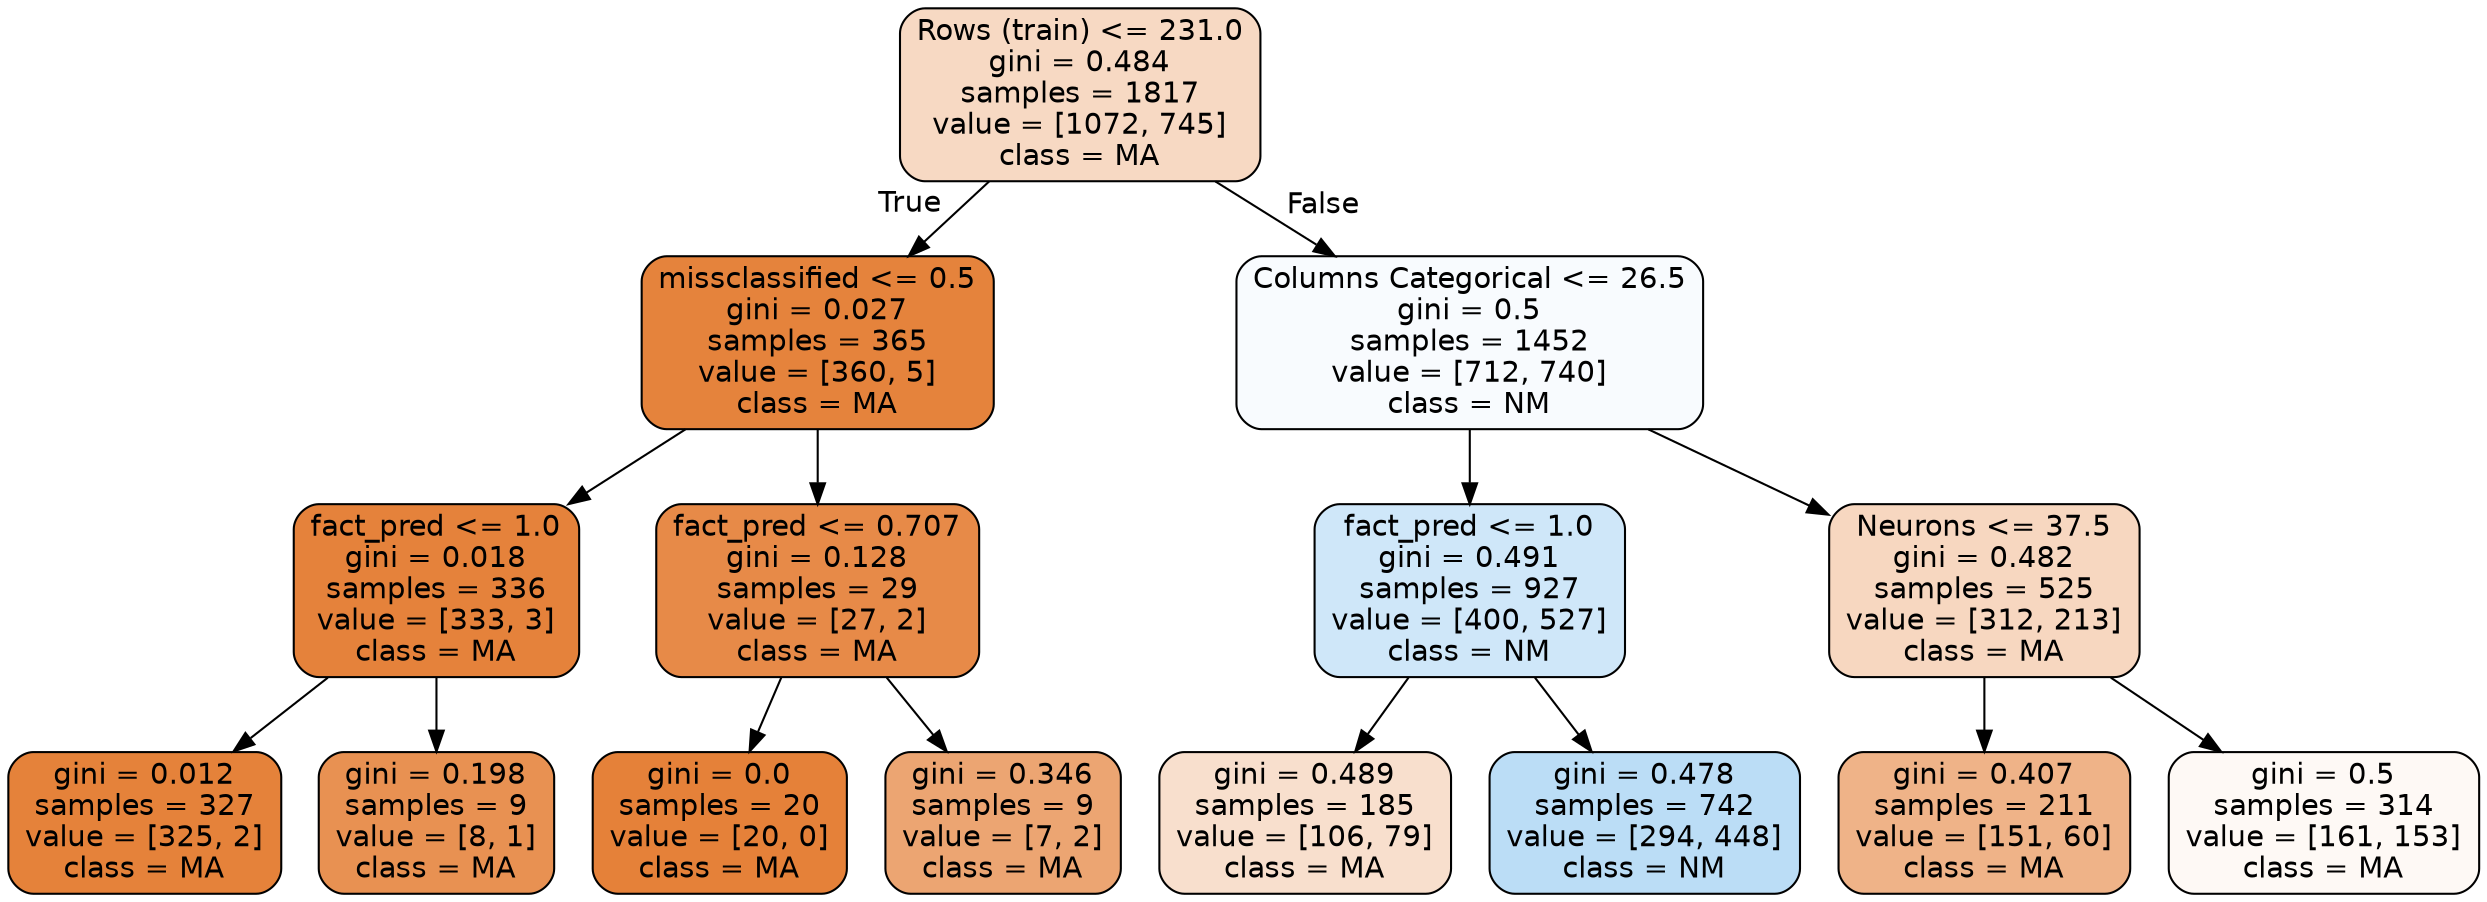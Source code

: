 digraph Tree {
node [shape=box, style="filled, rounded", color="black", fontname=helvetica] ;
edge [fontname=helvetica] ;
0 [label="Rows (train) <= 231.0\ngini = 0.484\nsamples = 1817\nvalue = [1072, 745]\nclass = MA", fillcolor="#f7d9c3"] ;
1 [label="missclassified <= 0.5\ngini = 0.027\nsamples = 365\nvalue = [360, 5]\nclass = MA", fillcolor="#e5833c"] ;
0 -> 1 [labeldistance=2.5, labelangle=45, headlabel="True"] ;
2 [label="fact_pred <= 1.0\ngini = 0.018\nsamples = 336\nvalue = [333, 3]\nclass = MA", fillcolor="#e5823b"] ;
1 -> 2 ;
3 [label="gini = 0.012\nsamples = 327\nvalue = [325, 2]\nclass = MA", fillcolor="#e5823a"] ;
2 -> 3 ;
4 [label="gini = 0.198\nsamples = 9\nvalue = [8, 1]\nclass = MA", fillcolor="#e89152"] ;
2 -> 4 ;
5 [label="fact_pred <= 0.707\ngini = 0.128\nsamples = 29\nvalue = [27, 2]\nclass = MA", fillcolor="#e78a48"] ;
1 -> 5 ;
6 [label="gini = 0.0\nsamples = 20\nvalue = [20, 0]\nclass = MA", fillcolor="#e58139"] ;
5 -> 6 ;
7 [label="gini = 0.346\nsamples = 9\nvalue = [7, 2]\nclass = MA", fillcolor="#eca572"] ;
5 -> 7 ;
8 [label="Columns Categorical <= 26.5\ngini = 0.5\nsamples = 1452\nvalue = [712, 740]\nclass = NM", fillcolor="#f8fbfe"] ;
0 -> 8 [labeldistance=2.5, labelangle=-45, headlabel="False"] ;
9 [label="fact_pred <= 1.0\ngini = 0.491\nsamples = 927\nvalue = [400, 527]\nclass = NM", fillcolor="#cfe7f9"] ;
8 -> 9 ;
10 [label="gini = 0.489\nsamples = 185\nvalue = [106, 79]\nclass = MA", fillcolor="#f8dfcd"] ;
9 -> 10 ;
11 [label="gini = 0.478\nsamples = 742\nvalue = [294, 448]\nclass = NM", fillcolor="#bbddf6"] ;
9 -> 11 ;
12 [label="Neurons <= 37.5\ngini = 0.482\nsamples = 525\nvalue = [312, 213]\nclass = MA", fillcolor="#f7d7c0"] ;
8 -> 12 ;
13 [label="gini = 0.407\nsamples = 211\nvalue = [151, 60]\nclass = MA", fillcolor="#efb388"] ;
12 -> 13 ;
14 [label="gini = 0.5\nsamples = 314\nvalue = [161, 153]\nclass = MA", fillcolor="#fef9f5"] ;
12 -> 14 ;
}